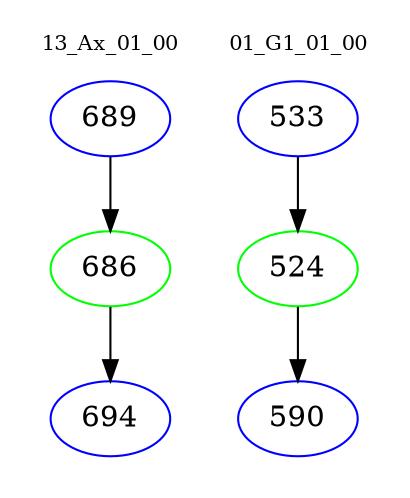digraph{
subgraph cluster_0 {
color = white
label = "13_Ax_01_00";
fontsize=10;
T0_689 [label="689", color="blue"]
T0_689 -> T0_686 [color="black"]
T0_686 [label="686", color="green"]
T0_686 -> T0_694 [color="black"]
T0_694 [label="694", color="blue"]
}
subgraph cluster_1 {
color = white
label = "01_G1_01_00";
fontsize=10;
T1_533 [label="533", color="blue"]
T1_533 -> T1_524 [color="black"]
T1_524 [label="524", color="green"]
T1_524 -> T1_590 [color="black"]
T1_590 [label="590", color="blue"]
}
}
